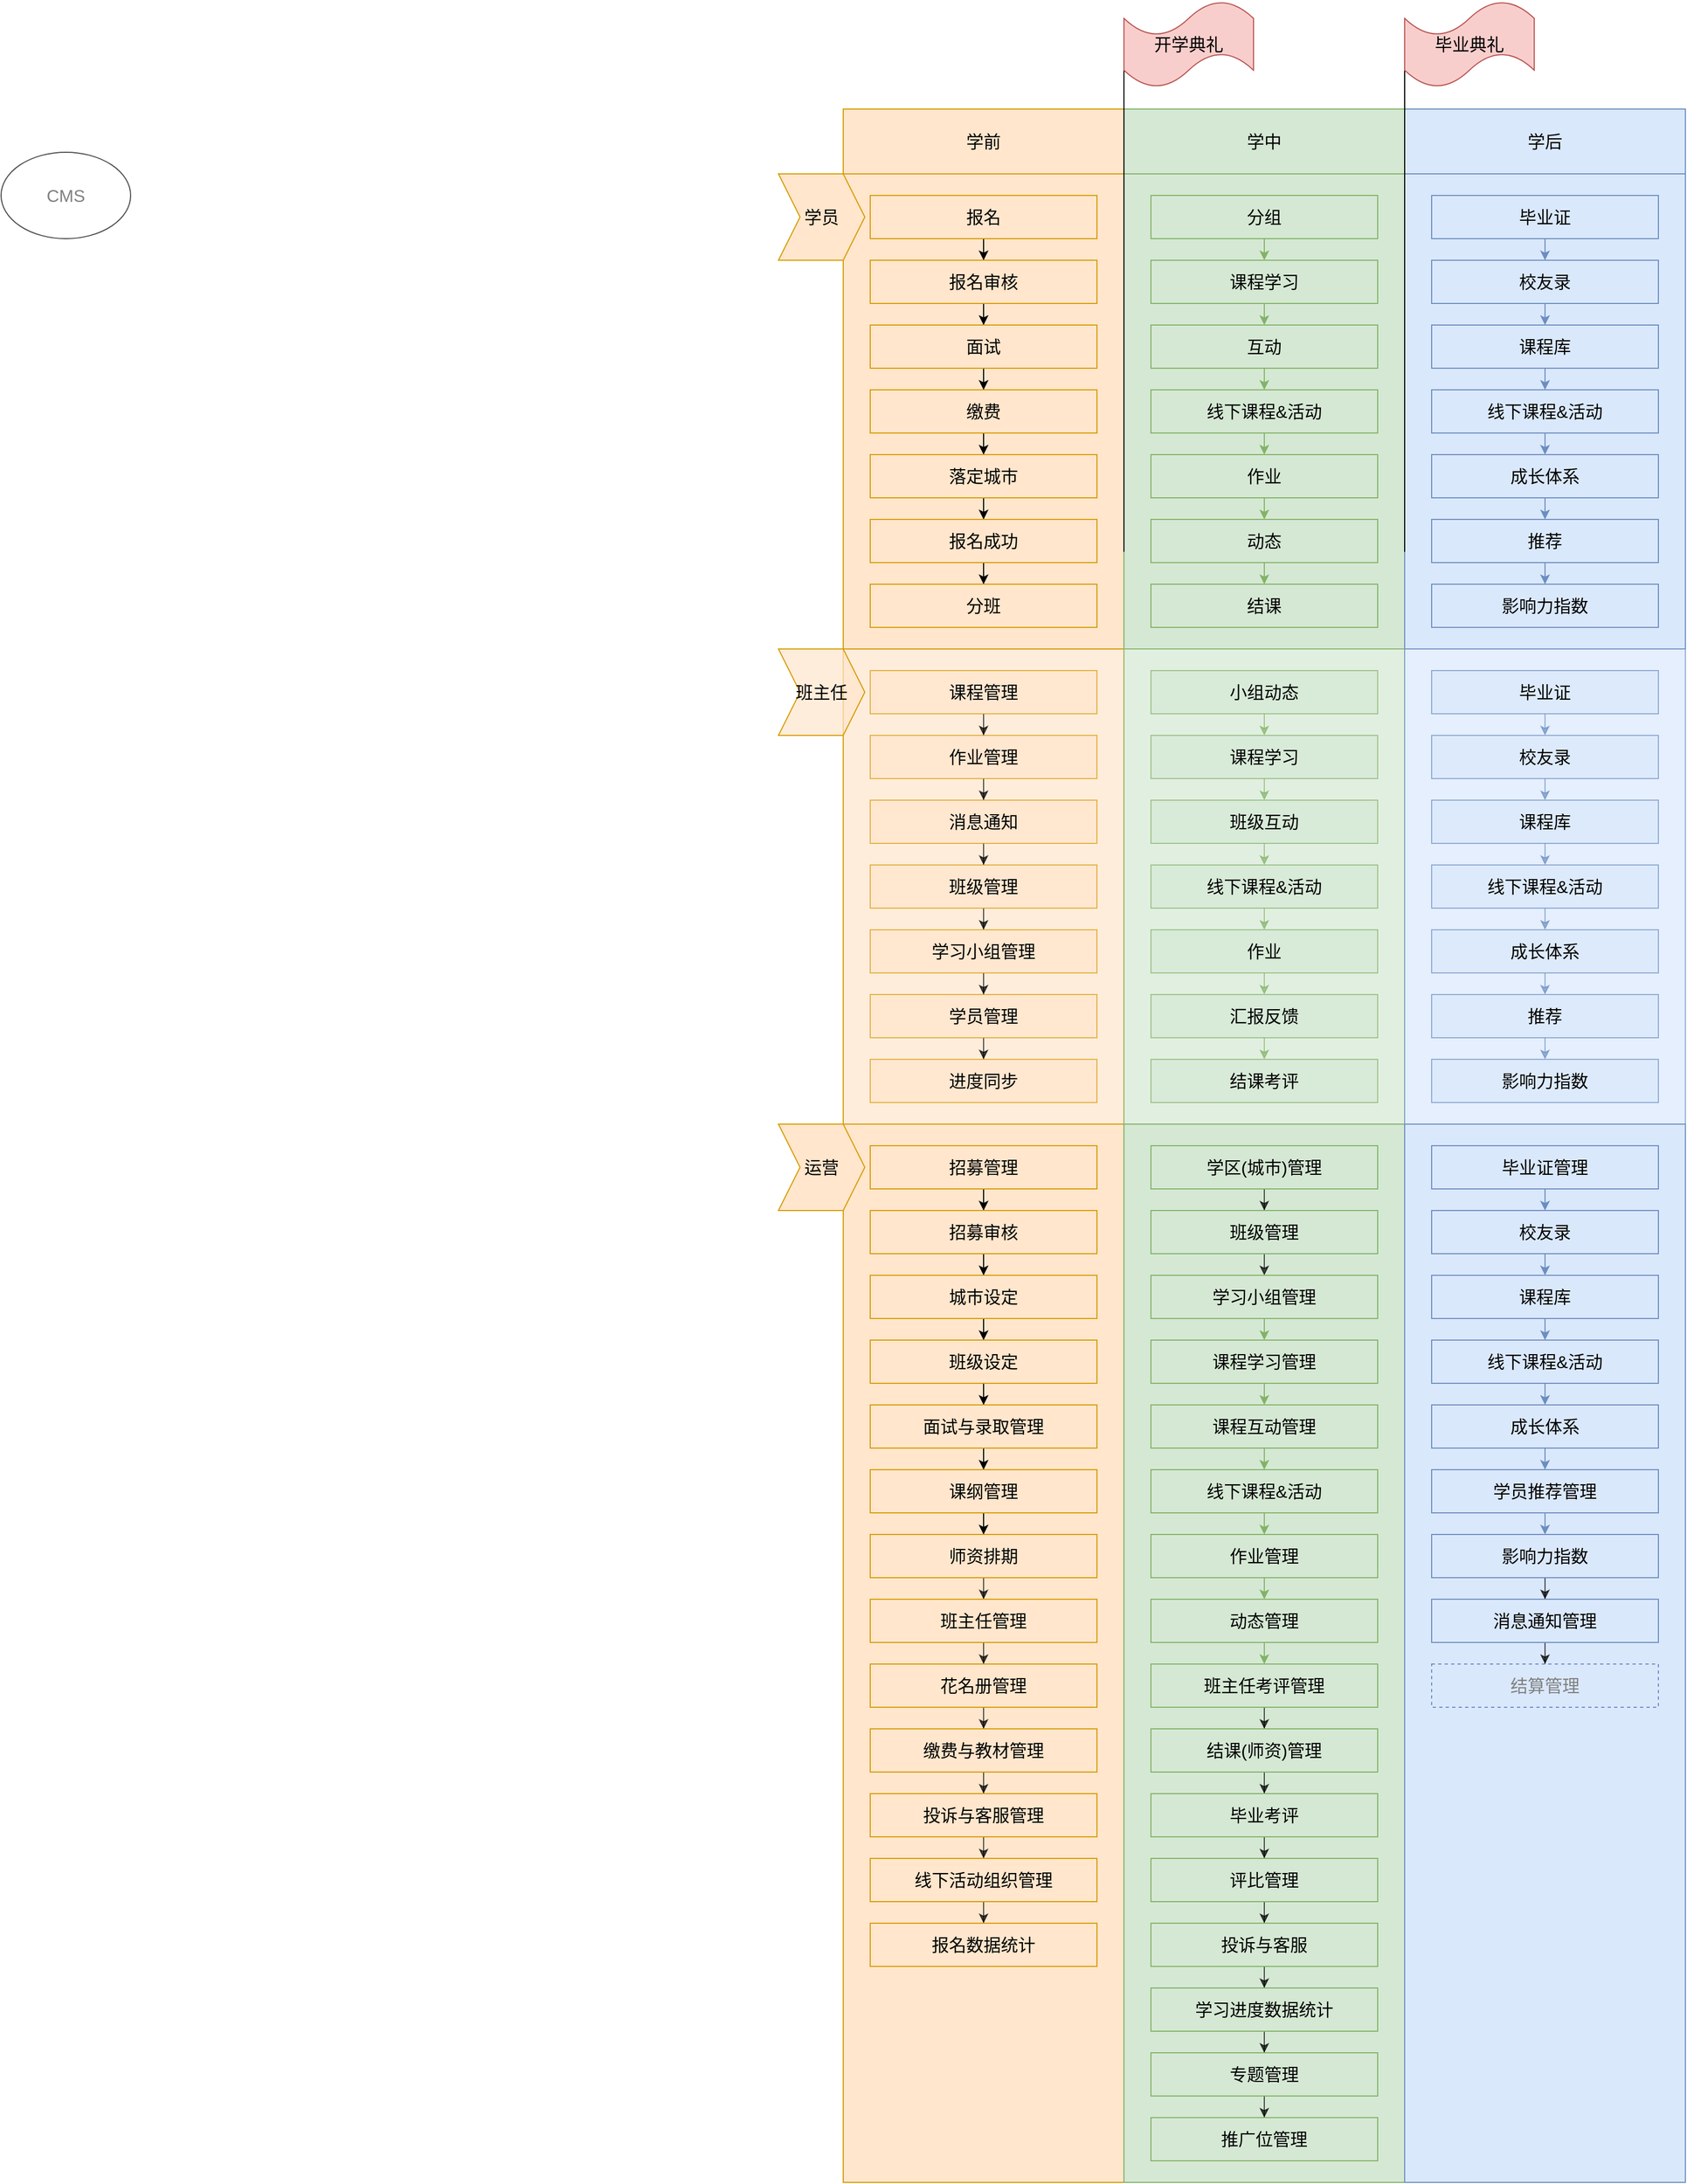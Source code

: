 <mxfile version="10.4.9" type="github"><diagram id="4RArZqrfZ94HjY8Z2qtp" name="第 1 页"><mxGraphModel dx="1926" dy="650" grid="1" gridSize="10" guides="1" tooltips="1" connect="1" arrows="1" fold="1" page="1" pageScale="1" pageWidth="827" pageHeight="1169" math="0" shadow="0"><root><mxCell id="0"/><mxCell id="1" parent="0"/><mxCell id="rx_fyqNEMt7b3Eymj_nM-1" value="" style="rounded=0;whiteSpace=wrap;html=1;fillColor=#ffe6cc;strokeColor=#d79b00;" vertex="1" parent="1"><mxGeometry x="20" y="180" width="260" height="440" as="geometry"/></mxCell><mxCell id="rx_fyqNEMt7b3Eymj_nM-2" value="" style="rounded=0;whiteSpace=wrap;html=1;fillColor=#d5e8d4;strokeColor=#82b366;" vertex="1" parent="1"><mxGeometry x="280" y="180" width="260" height="440" as="geometry"/></mxCell><mxCell id="rx_fyqNEMt7b3Eymj_nM-3" value="" style="rounded=0;whiteSpace=wrap;html=1;fillColor=#dae8fc;strokeColor=#6c8ebf;" vertex="1" parent="1"><mxGeometry x="540" y="180" width="260" height="440" as="geometry"/></mxCell><mxCell id="rx_fyqNEMt7b3Eymj_nM-7" value="学前" style="rounded=0;whiteSpace=wrap;html=1;fillColor=#ffe6cc;strokeColor=#d79b00;fontSize=16;" vertex="1" parent="1"><mxGeometry x="20" y="120" width="260" height="60" as="geometry"/></mxCell><mxCell id="rx_fyqNEMt7b3Eymj_nM-8" value="学中" style="rounded=0;whiteSpace=wrap;html=1;fillColor=#d5e8d4;strokeColor=#82b366;fontSize=16;" vertex="1" parent="1"><mxGeometry x="280" y="120" width="260" height="60" as="geometry"/></mxCell><mxCell id="rx_fyqNEMt7b3Eymj_nM-9" value="学后" style="rounded=0;whiteSpace=wrap;html=1;fillColor=#dae8fc;strokeColor=#6c8ebf;fontSize=16;" vertex="1" parent="1"><mxGeometry x="540" y="120" width="260" height="60" as="geometry"/></mxCell><mxCell id="rx_fyqNEMt7b3Eymj_nM-10" value="" style="endArrow=none;html=1;fontSize=16;" edge="1" parent="1"><mxGeometry width="50" height="50" relative="1" as="geometry"><mxPoint x="280" y="40" as="sourcePoint"/><mxPoint x="280" y="530" as="targetPoint"/></mxGeometry></mxCell><mxCell id="rx_fyqNEMt7b3Eymj_nM-11" value="" style="endArrow=none;html=1;fontSize=16;" edge="1" parent="1"><mxGeometry width="50" height="50" relative="1" as="geometry"><mxPoint x="540" y="40" as="sourcePoint"/><mxPoint x="540" y="530" as="targetPoint"/></mxGeometry></mxCell><mxCell id="rx_fyqNEMt7b3Eymj_nM-12" value="开学典礼" style="shape=tape;whiteSpace=wrap;html=1;fontSize=16;fillColor=#f8cecc;strokeColor=#b85450;" vertex="1" parent="1"><mxGeometry x="280" y="20" width="120" height="80" as="geometry"/></mxCell><mxCell id="rx_fyqNEMt7b3Eymj_nM-13" value="毕业典礼" style="shape=tape;whiteSpace=wrap;html=1;fontSize=16;fillColor=#f8cecc;strokeColor=#b85450;" vertex="1" parent="1"><mxGeometry x="540" y="20" width="120" height="80" as="geometry"/></mxCell><mxCell id="rx_fyqNEMt7b3Eymj_nM-14" value="学员" style="shape=step;perimeter=stepPerimeter;whiteSpace=wrap;html=1;fixedSize=1;fontSize=16;fillColor=#ffe6cc;strokeColor=#d79b00;" vertex="1" parent="1"><mxGeometry x="-40" y="180" width="80" height="80" as="geometry"/></mxCell><mxCell id="rx_fyqNEMt7b3Eymj_nM-18" value="" style="edgeStyle=orthogonalEdgeStyle;rounded=0;orthogonalLoop=1;jettySize=auto;html=1;fontSize=16;fontColor=#FF9999;" edge="1" parent="1" source="rx_fyqNEMt7b3Eymj_nM-15" target="rx_fyqNEMt7b3Eymj_nM-17"><mxGeometry relative="1" as="geometry"/></mxCell><mxCell id="rx_fyqNEMt7b3Eymj_nM-15" value="报名" style="rounded=0;whiteSpace=wrap;html=1;fontSize=16;fillColor=#ffe6cc;strokeColor=#d79b00;" vertex="1" parent="1"><mxGeometry x="45" y="200" width="210" height="40" as="geometry"/></mxCell><mxCell id="rx_fyqNEMt7b3Eymj_nM-20" value="" style="edgeStyle=orthogonalEdgeStyle;rounded=0;orthogonalLoop=1;jettySize=auto;html=1;fontSize=16;fontColor=#FF9999;" edge="1" parent="1" source="rx_fyqNEMt7b3Eymj_nM-17" target="rx_fyqNEMt7b3Eymj_nM-19"><mxGeometry relative="1" as="geometry"/></mxCell><mxCell id="rx_fyqNEMt7b3Eymj_nM-17" value="报名审核" style="rounded=0;whiteSpace=wrap;html=1;fontSize=16;fillColor=#ffe6cc;strokeColor=#d79b00;" vertex="1" parent="1"><mxGeometry x="45" y="260" width="210" height="40" as="geometry"/></mxCell><mxCell id="rx_fyqNEMt7b3Eymj_nM-22" value="" style="edgeStyle=orthogonalEdgeStyle;rounded=0;orthogonalLoop=1;jettySize=auto;html=1;fontSize=16;fontColor=#FF9999;" edge="1" parent="1" source="rx_fyqNEMt7b3Eymj_nM-19" target="rx_fyqNEMt7b3Eymj_nM-21"><mxGeometry relative="1" as="geometry"/></mxCell><mxCell id="rx_fyqNEMt7b3Eymj_nM-19" value="面试" style="rounded=0;whiteSpace=wrap;html=1;fontSize=16;fillColor=#ffe6cc;strokeColor=#d79b00;" vertex="1" parent="1"><mxGeometry x="45" y="320" width="210" height="40" as="geometry"/></mxCell><mxCell id="rx_fyqNEMt7b3Eymj_nM-24" value="" style="edgeStyle=orthogonalEdgeStyle;rounded=0;orthogonalLoop=1;jettySize=auto;html=1;fontSize=16;fontColor=#FF9999;" edge="1" parent="1" source="rx_fyqNEMt7b3Eymj_nM-21" target="rx_fyqNEMt7b3Eymj_nM-23"><mxGeometry relative="1" as="geometry"/></mxCell><mxCell id="rx_fyqNEMt7b3Eymj_nM-21" value="缴费" style="rounded=0;whiteSpace=wrap;html=1;fontSize=16;fillColor=#ffe6cc;strokeColor=#d79b00;" vertex="1" parent="1"><mxGeometry x="45" y="380" width="210" height="40" as="geometry"/></mxCell><mxCell id="rx_fyqNEMt7b3Eymj_nM-26" value="" style="edgeStyle=orthogonalEdgeStyle;rounded=0;orthogonalLoop=1;jettySize=auto;html=1;fontSize=16;fontColor=#FF9999;" edge="1" parent="1" source="rx_fyqNEMt7b3Eymj_nM-23" target="rx_fyqNEMt7b3Eymj_nM-25"><mxGeometry relative="1" as="geometry"/></mxCell><mxCell id="rx_fyqNEMt7b3Eymj_nM-23" value="落定城市" style="rounded=0;whiteSpace=wrap;html=1;fontSize=16;fillColor=#ffe6cc;strokeColor=#d79b00;" vertex="1" parent="1"><mxGeometry x="45" y="440" width="210" height="40" as="geometry"/></mxCell><mxCell id="rx_fyqNEMt7b3Eymj_nM-28" value="" style="edgeStyle=orthogonalEdgeStyle;rounded=0;orthogonalLoop=1;jettySize=auto;html=1;fontSize=16;fontColor=#FF9999;" edge="1" parent="1" source="rx_fyqNEMt7b3Eymj_nM-25" target="rx_fyqNEMt7b3Eymj_nM-27"><mxGeometry relative="1" as="geometry"/></mxCell><mxCell id="rx_fyqNEMt7b3Eymj_nM-25" value="报名成功" style="rounded=0;whiteSpace=wrap;html=1;fontSize=16;fillColor=#ffe6cc;strokeColor=#d79b00;" vertex="1" parent="1"><mxGeometry x="45" y="500" width="210" height="40" as="geometry"/></mxCell><mxCell id="rx_fyqNEMt7b3Eymj_nM-27" value="分班" style="rounded=0;whiteSpace=wrap;html=1;fontSize=16;fillColor=#ffe6cc;strokeColor=#d79b00;" vertex="1" parent="1"><mxGeometry x="45" y="560" width="210" height="40" as="geometry"/></mxCell><mxCell id="rx_fyqNEMt7b3Eymj_nM-38" style="edgeStyle=orthogonalEdgeStyle;rounded=0;orthogonalLoop=1;jettySize=auto;html=1;exitX=0.5;exitY=1;exitDx=0;exitDy=0;entryX=0.5;entryY=0;entryDx=0;entryDy=0;fontSize=16;fontColor=#FF9999;fillColor=#d5e8d4;strokeColor=#82b366;" edge="1" parent="1" source="rx_fyqNEMt7b3Eymj_nM-31" target="rx_fyqNEMt7b3Eymj_nM-32"><mxGeometry relative="1" as="geometry"/></mxCell><mxCell id="rx_fyqNEMt7b3Eymj_nM-31" value="分组" style="rounded=0;whiteSpace=wrap;html=1;fontSize=16;fillColor=#d5e8d4;strokeColor=#82b366;" vertex="1" parent="1"><mxGeometry x="305" y="200" width="210" height="40" as="geometry"/></mxCell><mxCell id="rx_fyqNEMt7b3Eymj_nM-40" style="edgeStyle=orthogonalEdgeStyle;rounded=0;orthogonalLoop=1;jettySize=auto;html=1;exitX=0.5;exitY=1;exitDx=0;exitDy=0;entryX=0.5;entryY=0;entryDx=0;entryDy=0;fontSize=16;fontColor=#FF9999;fillColor=#d5e8d4;strokeColor=#82b366;" edge="1" parent="1" source="rx_fyqNEMt7b3Eymj_nM-32" target="rx_fyqNEMt7b3Eymj_nM-33"><mxGeometry relative="1" as="geometry"/></mxCell><mxCell id="rx_fyqNEMt7b3Eymj_nM-32" value="课程学习" style="rounded=0;whiteSpace=wrap;html=1;fontSize=16;fillColor=#d5e8d4;strokeColor=#82b366;" vertex="1" parent="1"><mxGeometry x="305" y="260" width="210" height="40" as="geometry"/></mxCell><mxCell id="rx_fyqNEMt7b3Eymj_nM-41" style="edgeStyle=orthogonalEdgeStyle;rounded=0;orthogonalLoop=1;jettySize=auto;html=1;exitX=0.5;exitY=1;exitDx=0;exitDy=0;entryX=0.5;entryY=0;entryDx=0;entryDy=0;fontSize=16;fontColor=#FF9999;fillColor=#d5e8d4;strokeColor=#82b366;" edge="1" parent="1" source="rx_fyqNEMt7b3Eymj_nM-33" target="rx_fyqNEMt7b3Eymj_nM-34"><mxGeometry relative="1" as="geometry"/></mxCell><mxCell id="rx_fyqNEMt7b3Eymj_nM-33" value="互动" style="rounded=0;whiteSpace=wrap;html=1;fontSize=16;fillColor=#d5e8d4;strokeColor=#82b366;" vertex="1" parent="1"><mxGeometry x="305" y="320" width="210" height="40" as="geometry"/></mxCell><mxCell id="rx_fyqNEMt7b3Eymj_nM-42" style="edgeStyle=orthogonalEdgeStyle;rounded=0;orthogonalLoop=1;jettySize=auto;html=1;exitX=0.5;exitY=1;exitDx=0;exitDy=0;entryX=0.5;entryY=0;entryDx=0;entryDy=0;fontSize=16;fontColor=#FF9999;fillColor=#d5e8d4;strokeColor=#82b366;" edge="1" parent="1" source="rx_fyqNEMt7b3Eymj_nM-34" target="rx_fyqNEMt7b3Eymj_nM-35"><mxGeometry relative="1" as="geometry"/></mxCell><mxCell id="rx_fyqNEMt7b3Eymj_nM-34" value="线下课程&amp;amp;活动" style="rounded=0;whiteSpace=wrap;html=1;fontSize=16;fillColor=#d5e8d4;strokeColor=#82b366;" vertex="1" parent="1"><mxGeometry x="305" y="380" width="210" height="40" as="geometry"/></mxCell><mxCell id="rx_fyqNEMt7b3Eymj_nM-43" style="edgeStyle=orthogonalEdgeStyle;rounded=0;orthogonalLoop=1;jettySize=auto;html=1;exitX=0.5;exitY=1;exitDx=0;exitDy=0;entryX=0.5;entryY=0;entryDx=0;entryDy=0;fontSize=16;fontColor=#FF9999;fillColor=#d5e8d4;strokeColor=#82b366;" edge="1" parent="1" source="rx_fyqNEMt7b3Eymj_nM-35" target="rx_fyqNEMt7b3Eymj_nM-36"><mxGeometry relative="1" as="geometry"/></mxCell><mxCell id="rx_fyqNEMt7b3Eymj_nM-35" value="作业" style="rounded=0;whiteSpace=wrap;html=1;fontSize=16;fillColor=#d5e8d4;strokeColor=#82b366;" vertex="1" parent="1"><mxGeometry x="305" y="440" width="210" height="40" as="geometry"/></mxCell><mxCell id="rx_fyqNEMt7b3Eymj_nM-44" style="edgeStyle=orthogonalEdgeStyle;rounded=0;orthogonalLoop=1;jettySize=auto;html=1;exitX=0.5;exitY=1;exitDx=0;exitDy=0;entryX=0.5;entryY=0;entryDx=0;entryDy=0;fontSize=16;fontColor=#FF9999;fillColor=#d5e8d4;strokeColor=#82b366;" edge="1" parent="1" source="rx_fyqNEMt7b3Eymj_nM-36" target="rx_fyqNEMt7b3Eymj_nM-37"><mxGeometry relative="1" as="geometry"/></mxCell><mxCell id="rx_fyqNEMt7b3Eymj_nM-36" value="动态" style="rounded=0;whiteSpace=wrap;html=1;fontSize=16;fillColor=#d5e8d4;strokeColor=#82b366;" vertex="1" parent="1"><mxGeometry x="305" y="500" width="210" height="40" as="geometry"/></mxCell><mxCell id="rx_fyqNEMt7b3Eymj_nM-37" value="结课" style="rounded=0;whiteSpace=wrap;html=1;fontSize=16;fillColor=#d5e8d4;strokeColor=#82b366;" vertex="1" parent="1"><mxGeometry x="305" y="560" width="210" height="40" as="geometry"/></mxCell><mxCell id="rx_fyqNEMt7b3Eymj_nM-62" style="edgeStyle=orthogonalEdgeStyle;rounded=0;orthogonalLoop=1;jettySize=auto;html=1;exitX=0.5;exitY=1;exitDx=0;exitDy=0;entryX=0.5;entryY=0;entryDx=0;entryDy=0;fontSize=16;fontColor=#FF9999;fillColor=#dae8fc;strokeColor=#6c8ebf;" edge="1" source="rx_fyqNEMt7b3Eymj_nM-63" target="rx_fyqNEMt7b3Eymj_nM-65" parent="1"><mxGeometry relative="1" as="geometry"/></mxCell><mxCell id="rx_fyqNEMt7b3Eymj_nM-63" value="毕业证" style="rounded=0;whiteSpace=wrap;html=1;fontSize=16;fillColor=#dae8fc;strokeColor=#6c8ebf;" vertex="1" parent="1"><mxGeometry x="565" y="200" width="210" height="40" as="geometry"/></mxCell><mxCell id="rx_fyqNEMt7b3Eymj_nM-64" style="edgeStyle=orthogonalEdgeStyle;rounded=0;orthogonalLoop=1;jettySize=auto;html=1;exitX=0.5;exitY=1;exitDx=0;exitDy=0;entryX=0.5;entryY=0;entryDx=0;entryDy=0;fontSize=16;fontColor=#FF9999;fillColor=#dae8fc;strokeColor=#6c8ebf;" edge="1" source="rx_fyqNEMt7b3Eymj_nM-65" target="rx_fyqNEMt7b3Eymj_nM-67" parent="1"><mxGeometry relative="1" as="geometry"/></mxCell><mxCell id="rx_fyqNEMt7b3Eymj_nM-65" value="校友录" style="rounded=0;whiteSpace=wrap;html=1;fontSize=16;fillColor=#dae8fc;strokeColor=#6c8ebf;" vertex="1" parent="1"><mxGeometry x="565" y="260" width="210" height="40" as="geometry"/></mxCell><mxCell id="rx_fyqNEMt7b3Eymj_nM-66" style="edgeStyle=orthogonalEdgeStyle;rounded=0;orthogonalLoop=1;jettySize=auto;html=1;exitX=0.5;exitY=1;exitDx=0;exitDy=0;entryX=0.5;entryY=0;entryDx=0;entryDy=0;fontSize=16;fontColor=#FF9999;fillColor=#dae8fc;strokeColor=#6c8ebf;" edge="1" source="rx_fyqNEMt7b3Eymj_nM-67" target="rx_fyqNEMt7b3Eymj_nM-69" parent="1"><mxGeometry relative="1" as="geometry"/></mxCell><mxCell id="rx_fyqNEMt7b3Eymj_nM-67" value="课程库" style="rounded=0;whiteSpace=wrap;html=1;fontSize=16;fillColor=#dae8fc;strokeColor=#6c8ebf;" vertex="1" parent="1"><mxGeometry x="565" y="320" width="210" height="40" as="geometry"/></mxCell><mxCell id="rx_fyqNEMt7b3Eymj_nM-68" style="edgeStyle=orthogonalEdgeStyle;rounded=0;orthogonalLoop=1;jettySize=auto;html=1;exitX=0.5;exitY=1;exitDx=0;exitDy=0;entryX=0.5;entryY=0;entryDx=0;entryDy=0;fontSize=16;fontColor=#FF9999;fillColor=#dae8fc;strokeColor=#6c8ebf;" edge="1" source="rx_fyqNEMt7b3Eymj_nM-69" target="rx_fyqNEMt7b3Eymj_nM-71" parent="1"><mxGeometry relative="1" as="geometry"/></mxCell><mxCell id="rx_fyqNEMt7b3Eymj_nM-69" value="线下课程&amp;amp;活动" style="rounded=0;whiteSpace=wrap;html=1;fontSize=16;fillColor=#dae8fc;strokeColor=#6c8ebf;" vertex="1" parent="1"><mxGeometry x="565" y="380" width="210" height="40" as="geometry"/></mxCell><mxCell id="rx_fyqNEMt7b3Eymj_nM-70" style="edgeStyle=orthogonalEdgeStyle;rounded=0;orthogonalLoop=1;jettySize=auto;html=1;exitX=0.5;exitY=1;exitDx=0;exitDy=0;entryX=0.5;entryY=0;entryDx=0;entryDy=0;fontSize=16;fontColor=#FF9999;fillColor=#dae8fc;strokeColor=#6c8ebf;" edge="1" source="rx_fyqNEMt7b3Eymj_nM-71" target="rx_fyqNEMt7b3Eymj_nM-73" parent="1"><mxGeometry relative="1" as="geometry"/></mxCell><mxCell id="rx_fyqNEMt7b3Eymj_nM-71" value="成长体系" style="rounded=0;whiteSpace=wrap;html=1;fontSize=16;fillColor=#dae8fc;strokeColor=#6c8ebf;" vertex="1" parent="1"><mxGeometry x="565" y="440" width="210" height="40" as="geometry"/></mxCell><mxCell id="rx_fyqNEMt7b3Eymj_nM-72" style="edgeStyle=orthogonalEdgeStyle;rounded=0;orthogonalLoop=1;jettySize=auto;html=1;exitX=0.5;exitY=1;exitDx=0;exitDy=0;entryX=0.5;entryY=0;entryDx=0;entryDy=0;fontSize=16;fontColor=#FF9999;fillColor=#dae8fc;strokeColor=#6c8ebf;" edge="1" source="rx_fyqNEMt7b3Eymj_nM-73" target="rx_fyqNEMt7b3Eymj_nM-74" parent="1"><mxGeometry relative="1" as="geometry"/></mxCell><mxCell id="rx_fyqNEMt7b3Eymj_nM-73" value="推荐" style="rounded=0;whiteSpace=wrap;html=1;fontSize=16;fillColor=#dae8fc;strokeColor=#6c8ebf;" vertex="1" parent="1"><mxGeometry x="565" y="500" width="210" height="40" as="geometry"/></mxCell><mxCell id="rx_fyqNEMt7b3Eymj_nM-74" value="影响力指数" style="rounded=0;whiteSpace=wrap;html=1;fontSize=16;fillColor=#dae8fc;strokeColor=#6c8ebf;" vertex="1" parent="1"><mxGeometry x="565" y="560" width="210" height="40" as="geometry"/></mxCell><mxCell id="rx_fyqNEMt7b3Eymj_nM-77" value="" style="rounded=0;whiteSpace=wrap;html=1;fillColor=#ffe6cc;strokeColor=#d79b00;fillOpacity=70;" vertex="1" parent="1"><mxGeometry x="20" y="620" width="260" height="440" as="geometry"/></mxCell><mxCell id="rx_fyqNEMt7b3Eymj_nM-78" value="" style="rounded=0;whiteSpace=wrap;html=1;fillColor=#d5e8d4;strokeColor=#82b366;opacity=70;" vertex="1" parent="1"><mxGeometry x="280" y="620" width="260" height="440" as="geometry"/></mxCell><mxCell id="rx_fyqNEMt7b3Eymj_nM-79" value="" style="rounded=0;whiteSpace=wrap;html=1;fillColor=#dae8fc;strokeColor=#6c8ebf;opacity=70;" vertex="1" parent="1"><mxGeometry x="540" y="620" width="260" height="440" as="geometry"/></mxCell><mxCell id="rx_fyqNEMt7b3Eymj_nM-80" value="班主任" style="shape=step;perimeter=stepPerimeter;whiteSpace=wrap;html=1;fixedSize=1;fontSize=16;fillColor=#ffe6cc;strokeColor=#d79b00;fillOpacity=70;" vertex="1" parent="1"><mxGeometry x="-40" y="620" width="80" height="80" as="geometry"/></mxCell><mxCell id="rx_fyqNEMt7b3Eymj_nM-81" value="" style="edgeStyle=orthogonalEdgeStyle;rounded=0;orthogonalLoop=1;jettySize=auto;html=1;fontSize=16;fontColor=#FF9999;opacity=70;" edge="1" source="rx_fyqNEMt7b3Eymj_nM-82" target="rx_fyqNEMt7b3Eymj_nM-84" parent="1"><mxGeometry relative="1" as="geometry"/></mxCell><mxCell id="rx_fyqNEMt7b3Eymj_nM-82" value="课程管理" style="rounded=0;whiteSpace=wrap;html=1;fontSize=16;fillColor=#ffe6cc;strokeColor=#d79b00;opacity=70;" vertex="1" parent="1"><mxGeometry x="45" y="640" width="210" height="40" as="geometry"/></mxCell><mxCell id="rx_fyqNEMt7b3Eymj_nM-83" value="" style="edgeStyle=orthogonalEdgeStyle;rounded=0;orthogonalLoop=1;jettySize=auto;html=1;fontSize=16;fontColor=#FF9999;opacity=70;" edge="1" source="rx_fyqNEMt7b3Eymj_nM-84" target="rx_fyqNEMt7b3Eymj_nM-86" parent="1"><mxGeometry relative="1" as="geometry"/></mxCell><mxCell id="rx_fyqNEMt7b3Eymj_nM-84" value="作业管理" style="rounded=0;whiteSpace=wrap;html=1;fontSize=16;fillColor=#ffe6cc;strokeColor=#d79b00;opacity=70;" vertex="1" parent="1"><mxGeometry x="45" y="700" width="210" height="40" as="geometry"/></mxCell><mxCell id="rx_fyqNEMt7b3Eymj_nM-85" value="" style="edgeStyle=orthogonalEdgeStyle;rounded=0;orthogonalLoop=1;jettySize=auto;html=1;fontSize=16;fontColor=#FF9999;opacity=70;" edge="1" source="rx_fyqNEMt7b3Eymj_nM-86" target="rx_fyqNEMt7b3Eymj_nM-88" parent="1"><mxGeometry relative="1" as="geometry"/></mxCell><mxCell id="rx_fyqNEMt7b3Eymj_nM-86" value="消息通知" style="rounded=0;whiteSpace=wrap;html=1;fontSize=16;fillColor=#ffe6cc;strokeColor=#d79b00;opacity=70;" vertex="1" parent="1"><mxGeometry x="45" y="760" width="210" height="40" as="geometry"/></mxCell><mxCell id="rx_fyqNEMt7b3Eymj_nM-87" value="" style="edgeStyle=orthogonalEdgeStyle;rounded=0;orthogonalLoop=1;jettySize=auto;html=1;fontSize=16;fontColor=#FF9999;opacity=70;" edge="1" source="rx_fyqNEMt7b3Eymj_nM-88" target="rx_fyqNEMt7b3Eymj_nM-90" parent="1"><mxGeometry relative="1" as="geometry"/></mxCell><mxCell id="rx_fyqNEMt7b3Eymj_nM-88" value="班级管理" style="rounded=0;whiteSpace=wrap;html=1;fontSize=16;fillColor=#ffe6cc;strokeColor=#d79b00;opacity=70;" vertex="1" parent="1"><mxGeometry x="45" y="820" width="210" height="40" as="geometry"/></mxCell><mxCell id="rx_fyqNEMt7b3Eymj_nM-89" value="" style="edgeStyle=orthogonalEdgeStyle;rounded=0;orthogonalLoop=1;jettySize=auto;html=1;fontSize=16;fontColor=#FF9999;opacity=70;" edge="1" source="rx_fyqNEMt7b3Eymj_nM-90" target="rx_fyqNEMt7b3Eymj_nM-92" parent="1"><mxGeometry relative="1" as="geometry"/></mxCell><mxCell id="rx_fyqNEMt7b3Eymj_nM-90" value="学习小组管理" style="rounded=0;whiteSpace=wrap;html=1;fontSize=16;fillColor=#ffe6cc;strokeColor=#d79b00;opacity=70;" vertex="1" parent="1"><mxGeometry x="45" y="880" width="210" height="40" as="geometry"/></mxCell><mxCell id="rx_fyqNEMt7b3Eymj_nM-91" value="" style="edgeStyle=orthogonalEdgeStyle;rounded=0;orthogonalLoop=1;jettySize=auto;html=1;fontSize=16;fontColor=#FF9999;opacity=70;" edge="1" source="rx_fyqNEMt7b3Eymj_nM-92" target="rx_fyqNEMt7b3Eymj_nM-93" parent="1"><mxGeometry relative="1" as="geometry"/></mxCell><mxCell id="rx_fyqNEMt7b3Eymj_nM-92" value="学员管理" style="rounded=0;whiteSpace=wrap;html=1;fontSize=16;fillColor=#ffe6cc;strokeColor=#d79b00;opacity=70;" vertex="1" parent="1"><mxGeometry x="45" y="940" width="210" height="40" as="geometry"/></mxCell><mxCell id="rx_fyqNEMt7b3Eymj_nM-93" value="进度同步" style="rounded=0;whiteSpace=wrap;html=1;fontSize=16;fillColor=#ffe6cc;strokeColor=#d79b00;opacity=70;" vertex="1" parent="1"><mxGeometry x="45" y="1000" width="210" height="40" as="geometry"/></mxCell><mxCell id="rx_fyqNEMt7b3Eymj_nM-94" style="edgeStyle=orthogonalEdgeStyle;rounded=0;orthogonalLoop=1;jettySize=auto;html=1;exitX=0.5;exitY=1;exitDx=0;exitDy=0;entryX=0.5;entryY=0;entryDx=0;entryDy=0;fontSize=16;fontColor=#FF9999;fillColor=#d5e8d4;strokeColor=#82b366;opacity=70;" edge="1" source="rx_fyqNEMt7b3Eymj_nM-95" target="rx_fyqNEMt7b3Eymj_nM-97" parent="1"><mxGeometry relative="1" as="geometry"/></mxCell><mxCell id="rx_fyqNEMt7b3Eymj_nM-95" value="小组动态" style="rounded=0;whiteSpace=wrap;html=1;fontSize=16;fillColor=#d5e8d4;strokeColor=#82b366;opacity=70;" vertex="1" parent="1"><mxGeometry x="305" y="640" width="210" height="40" as="geometry"/></mxCell><mxCell id="rx_fyqNEMt7b3Eymj_nM-96" style="edgeStyle=orthogonalEdgeStyle;rounded=0;orthogonalLoop=1;jettySize=auto;html=1;exitX=0.5;exitY=1;exitDx=0;exitDy=0;entryX=0.5;entryY=0;entryDx=0;entryDy=0;fontSize=16;fontColor=#FF9999;fillColor=#d5e8d4;strokeColor=#82b366;opacity=70;" edge="1" source="rx_fyqNEMt7b3Eymj_nM-97" target="rx_fyqNEMt7b3Eymj_nM-99" parent="1"><mxGeometry relative="1" as="geometry"/></mxCell><mxCell id="rx_fyqNEMt7b3Eymj_nM-97" value="课程学习" style="rounded=0;whiteSpace=wrap;html=1;fontSize=16;fillColor=#d5e8d4;strokeColor=#82b366;opacity=70;" vertex="1" parent="1"><mxGeometry x="305" y="700" width="210" height="40" as="geometry"/></mxCell><mxCell id="rx_fyqNEMt7b3Eymj_nM-98" style="edgeStyle=orthogonalEdgeStyle;rounded=0;orthogonalLoop=1;jettySize=auto;html=1;exitX=0.5;exitY=1;exitDx=0;exitDy=0;entryX=0.5;entryY=0;entryDx=0;entryDy=0;fontSize=16;fontColor=#FF9999;fillColor=#d5e8d4;strokeColor=#82b366;opacity=70;" edge="1" source="rx_fyqNEMt7b3Eymj_nM-99" target="rx_fyqNEMt7b3Eymj_nM-101" parent="1"><mxGeometry relative="1" as="geometry"/></mxCell><mxCell id="rx_fyqNEMt7b3Eymj_nM-99" value="班级互动" style="rounded=0;whiteSpace=wrap;html=1;fontSize=16;fillColor=#d5e8d4;strokeColor=#82b366;opacity=70;" vertex="1" parent="1"><mxGeometry x="305" y="760" width="210" height="40" as="geometry"/></mxCell><mxCell id="rx_fyqNEMt7b3Eymj_nM-100" style="edgeStyle=orthogonalEdgeStyle;rounded=0;orthogonalLoop=1;jettySize=auto;html=1;exitX=0.5;exitY=1;exitDx=0;exitDy=0;entryX=0.5;entryY=0;entryDx=0;entryDy=0;fontSize=16;fontColor=#FF9999;fillColor=#d5e8d4;strokeColor=#82b366;opacity=70;" edge="1" source="rx_fyqNEMt7b3Eymj_nM-101" target="rx_fyqNEMt7b3Eymj_nM-103" parent="1"><mxGeometry relative="1" as="geometry"/></mxCell><mxCell id="rx_fyqNEMt7b3Eymj_nM-101" value="线下课程&amp;amp;活动" style="rounded=0;whiteSpace=wrap;html=1;fontSize=16;fillColor=#d5e8d4;strokeColor=#82b366;opacity=70;" vertex="1" parent="1"><mxGeometry x="305" y="820" width="210" height="40" as="geometry"/></mxCell><mxCell id="rx_fyqNEMt7b3Eymj_nM-102" style="edgeStyle=orthogonalEdgeStyle;rounded=0;orthogonalLoop=1;jettySize=auto;html=1;exitX=0.5;exitY=1;exitDx=0;exitDy=0;entryX=0.5;entryY=0;entryDx=0;entryDy=0;fontSize=16;fontColor=#FF9999;fillColor=#d5e8d4;strokeColor=#82b366;opacity=70;" edge="1" source="rx_fyqNEMt7b3Eymj_nM-103" target="rx_fyqNEMt7b3Eymj_nM-105" parent="1"><mxGeometry relative="1" as="geometry"/></mxCell><mxCell id="rx_fyqNEMt7b3Eymj_nM-103" value="作业" style="rounded=0;whiteSpace=wrap;html=1;fontSize=16;fillColor=#d5e8d4;strokeColor=#82b366;opacity=70;" vertex="1" parent="1"><mxGeometry x="305" y="880" width="210" height="40" as="geometry"/></mxCell><mxCell id="rx_fyqNEMt7b3Eymj_nM-104" style="edgeStyle=orthogonalEdgeStyle;rounded=0;orthogonalLoop=1;jettySize=auto;html=1;exitX=0.5;exitY=1;exitDx=0;exitDy=0;entryX=0.5;entryY=0;entryDx=0;entryDy=0;fontSize=16;fontColor=#FF9999;fillColor=#d5e8d4;strokeColor=#82b366;opacity=70;" edge="1" source="rx_fyqNEMt7b3Eymj_nM-105" target="rx_fyqNEMt7b3Eymj_nM-106" parent="1"><mxGeometry relative="1" as="geometry"/></mxCell><mxCell id="rx_fyqNEMt7b3Eymj_nM-105" value="汇报反馈" style="rounded=0;whiteSpace=wrap;html=1;fontSize=16;fillColor=#d5e8d4;strokeColor=#82b366;opacity=70;" vertex="1" parent="1"><mxGeometry x="305" y="940" width="210" height="40" as="geometry"/></mxCell><mxCell id="rx_fyqNEMt7b3Eymj_nM-106" value="结课考评" style="rounded=0;whiteSpace=wrap;html=1;fontSize=16;fillColor=#d5e8d4;strokeColor=#82b366;opacity=70;" vertex="1" parent="1"><mxGeometry x="305" y="1000" width="210" height="40" as="geometry"/></mxCell><mxCell id="rx_fyqNEMt7b3Eymj_nM-107" style="edgeStyle=orthogonalEdgeStyle;rounded=0;orthogonalLoop=1;jettySize=auto;html=1;exitX=0.5;exitY=1;exitDx=0;exitDy=0;entryX=0.5;entryY=0;entryDx=0;entryDy=0;fontSize=16;fontColor=#FF9999;fillColor=#dae8fc;strokeColor=#6c8ebf;opacity=70;" edge="1" source="rx_fyqNEMt7b3Eymj_nM-108" target="rx_fyqNEMt7b3Eymj_nM-110" parent="1"><mxGeometry relative="1" as="geometry"/></mxCell><mxCell id="rx_fyqNEMt7b3Eymj_nM-108" value="毕业证" style="rounded=0;whiteSpace=wrap;html=1;fontSize=16;fillColor=#dae8fc;strokeColor=#6c8ebf;opacity=70;" vertex="1" parent="1"><mxGeometry x="565" y="640" width="210" height="40" as="geometry"/></mxCell><mxCell id="rx_fyqNEMt7b3Eymj_nM-109" style="edgeStyle=orthogonalEdgeStyle;rounded=0;orthogonalLoop=1;jettySize=auto;html=1;exitX=0.5;exitY=1;exitDx=0;exitDy=0;entryX=0.5;entryY=0;entryDx=0;entryDy=0;fontSize=16;fontColor=#FF9999;fillColor=#dae8fc;strokeColor=#6c8ebf;opacity=70;" edge="1" source="rx_fyqNEMt7b3Eymj_nM-110" target="rx_fyqNEMt7b3Eymj_nM-112" parent="1"><mxGeometry relative="1" as="geometry"/></mxCell><mxCell id="rx_fyqNEMt7b3Eymj_nM-110" value="校友录" style="rounded=0;whiteSpace=wrap;html=1;fontSize=16;fillColor=#dae8fc;strokeColor=#6c8ebf;opacity=70;" vertex="1" parent="1"><mxGeometry x="565" y="700" width="210" height="40" as="geometry"/></mxCell><mxCell id="rx_fyqNEMt7b3Eymj_nM-111" style="edgeStyle=orthogonalEdgeStyle;rounded=0;orthogonalLoop=1;jettySize=auto;html=1;exitX=0.5;exitY=1;exitDx=0;exitDy=0;entryX=0.5;entryY=0;entryDx=0;entryDy=0;fontSize=16;fontColor=#FF9999;fillColor=#dae8fc;strokeColor=#6c8ebf;opacity=70;" edge="1" source="rx_fyqNEMt7b3Eymj_nM-112" target="rx_fyqNEMt7b3Eymj_nM-114" parent="1"><mxGeometry relative="1" as="geometry"/></mxCell><mxCell id="rx_fyqNEMt7b3Eymj_nM-112" value="课程库" style="rounded=0;whiteSpace=wrap;html=1;fontSize=16;fillColor=#dae8fc;strokeColor=#6c8ebf;opacity=70;" vertex="1" parent="1"><mxGeometry x="565" y="760" width="210" height="40" as="geometry"/></mxCell><mxCell id="rx_fyqNEMt7b3Eymj_nM-113" style="edgeStyle=orthogonalEdgeStyle;rounded=0;orthogonalLoop=1;jettySize=auto;html=1;exitX=0.5;exitY=1;exitDx=0;exitDy=0;entryX=0.5;entryY=0;entryDx=0;entryDy=0;fontSize=16;fontColor=#FF9999;fillColor=#dae8fc;strokeColor=#6c8ebf;opacity=70;" edge="1" source="rx_fyqNEMt7b3Eymj_nM-114" target="rx_fyqNEMt7b3Eymj_nM-116" parent="1"><mxGeometry relative="1" as="geometry"/></mxCell><mxCell id="rx_fyqNEMt7b3Eymj_nM-114" value="线下课程&amp;amp;活动" style="rounded=0;whiteSpace=wrap;html=1;fontSize=16;fillColor=#dae8fc;strokeColor=#6c8ebf;opacity=70;" vertex="1" parent="1"><mxGeometry x="565" y="820" width="210" height="40" as="geometry"/></mxCell><mxCell id="rx_fyqNEMt7b3Eymj_nM-115" style="edgeStyle=orthogonalEdgeStyle;rounded=0;orthogonalLoop=1;jettySize=auto;html=1;exitX=0.5;exitY=1;exitDx=0;exitDy=0;entryX=0.5;entryY=0;entryDx=0;entryDy=0;fontSize=16;fontColor=#FF9999;fillColor=#dae8fc;strokeColor=#6c8ebf;opacity=70;" edge="1" source="rx_fyqNEMt7b3Eymj_nM-116" target="rx_fyqNEMt7b3Eymj_nM-118" parent="1"><mxGeometry relative="1" as="geometry"/></mxCell><mxCell id="rx_fyqNEMt7b3Eymj_nM-116" value="成长体系" style="rounded=0;whiteSpace=wrap;html=1;fontSize=16;fillColor=#dae8fc;strokeColor=#6c8ebf;opacity=70;" vertex="1" parent="1"><mxGeometry x="565" y="880" width="210" height="40" as="geometry"/></mxCell><mxCell id="rx_fyqNEMt7b3Eymj_nM-117" style="edgeStyle=orthogonalEdgeStyle;rounded=0;orthogonalLoop=1;jettySize=auto;html=1;exitX=0.5;exitY=1;exitDx=0;exitDy=0;entryX=0.5;entryY=0;entryDx=0;entryDy=0;fontSize=16;fontColor=#FF9999;fillColor=#dae8fc;strokeColor=#6c8ebf;opacity=70;" edge="1" source="rx_fyqNEMt7b3Eymj_nM-118" target="rx_fyqNEMt7b3Eymj_nM-119" parent="1"><mxGeometry relative="1" as="geometry"/></mxCell><mxCell id="rx_fyqNEMt7b3Eymj_nM-118" value="推荐" style="rounded=0;whiteSpace=wrap;html=1;fontSize=16;fillColor=#dae8fc;strokeColor=#6c8ebf;opacity=70;" vertex="1" parent="1"><mxGeometry x="565" y="940" width="210" height="40" as="geometry"/></mxCell><mxCell id="rx_fyqNEMt7b3Eymj_nM-119" value="影响力指数" style="rounded=0;whiteSpace=wrap;html=1;fontSize=16;fillColor=#dae8fc;strokeColor=#6c8ebf;opacity=70;" vertex="1" parent="1"><mxGeometry x="565" y="1000" width="210" height="40" as="geometry"/></mxCell><mxCell id="rx_fyqNEMt7b3Eymj_nM-122" value="" style="rounded=0;whiteSpace=wrap;html=1;fillColor=#ffe6cc;strokeColor=#d79b00;" vertex="1" parent="1"><mxGeometry x="20" y="1060" width="260" height="980" as="geometry"/></mxCell><mxCell id="rx_fyqNEMt7b3Eymj_nM-123" value="" style="rounded=0;whiteSpace=wrap;html=1;fillColor=#d5e8d4;strokeColor=#82b366;" vertex="1" parent="1"><mxGeometry x="280" y="1060" width="260" height="980" as="geometry"/></mxCell><mxCell id="rx_fyqNEMt7b3Eymj_nM-124" value="" style="rounded=0;whiteSpace=wrap;html=1;fillColor=#dae8fc;strokeColor=#6c8ebf;" vertex="1" parent="1"><mxGeometry x="540" y="1060" width="260" height="980" as="geometry"/></mxCell><mxCell id="rx_fyqNEMt7b3Eymj_nM-125" value="运营" style="shape=step;perimeter=stepPerimeter;whiteSpace=wrap;html=1;fixedSize=1;fontSize=16;fillColor=#ffe6cc;strokeColor=#d79b00;" vertex="1" parent="1"><mxGeometry x="-40" y="1060" width="80" height="80" as="geometry"/></mxCell><mxCell id="rx_fyqNEMt7b3Eymj_nM-126" value="" style="edgeStyle=orthogonalEdgeStyle;rounded=0;orthogonalLoop=1;jettySize=auto;html=1;fontSize=16;fontColor=#FF9999;" edge="1" source="rx_fyqNEMt7b3Eymj_nM-127" target="rx_fyqNEMt7b3Eymj_nM-129" parent="1"><mxGeometry relative="1" as="geometry"/></mxCell><mxCell id="rx_fyqNEMt7b3Eymj_nM-127" value="招募管理" style="rounded=0;whiteSpace=wrap;html=1;fontSize=16;fillColor=#ffe6cc;strokeColor=#d79b00;" vertex="1" parent="1"><mxGeometry x="45" y="1080" width="210" height="40" as="geometry"/></mxCell><mxCell id="rx_fyqNEMt7b3Eymj_nM-128" value="" style="edgeStyle=orthogonalEdgeStyle;rounded=0;orthogonalLoop=1;jettySize=auto;html=1;fontSize=16;fontColor=#FF9999;" edge="1" source="rx_fyqNEMt7b3Eymj_nM-129" target="rx_fyqNEMt7b3Eymj_nM-131" parent="1"><mxGeometry relative="1" as="geometry"/></mxCell><mxCell id="rx_fyqNEMt7b3Eymj_nM-129" value="招募审核" style="rounded=0;whiteSpace=wrap;html=1;fontSize=16;fillColor=#ffe6cc;strokeColor=#d79b00;" vertex="1" parent="1"><mxGeometry x="45" y="1140" width="210" height="40" as="geometry"/></mxCell><mxCell id="rx_fyqNEMt7b3Eymj_nM-130" value="" style="edgeStyle=orthogonalEdgeStyle;rounded=0;orthogonalLoop=1;jettySize=auto;html=1;fontSize=16;fontColor=#FF9999;" edge="1" source="rx_fyqNEMt7b3Eymj_nM-131" target="rx_fyqNEMt7b3Eymj_nM-133" parent="1"><mxGeometry relative="1" as="geometry"/></mxCell><mxCell id="rx_fyqNEMt7b3Eymj_nM-131" value="城市设定" style="rounded=0;whiteSpace=wrap;html=1;fontSize=16;fillColor=#ffe6cc;strokeColor=#d79b00;" vertex="1" parent="1"><mxGeometry x="45" y="1200" width="210" height="40" as="geometry"/></mxCell><mxCell id="rx_fyqNEMt7b3Eymj_nM-132" value="" style="edgeStyle=orthogonalEdgeStyle;rounded=0;orthogonalLoop=1;jettySize=auto;html=1;fontSize=16;fontColor=#FF9999;" edge="1" source="rx_fyqNEMt7b3Eymj_nM-133" target="rx_fyqNEMt7b3Eymj_nM-135" parent="1"><mxGeometry relative="1" as="geometry"/></mxCell><mxCell id="rx_fyqNEMt7b3Eymj_nM-133" value="班级设定" style="rounded=0;whiteSpace=wrap;html=1;fontSize=16;fillColor=#ffe6cc;strokeColor=#d79b00;" vertex="1" parent="1"><mxGeometry x="45" y="1260" width="210" height="40" as="geometry"/></mxCell><mxCell id="rx_fyqNEMt7b3Eymj_nM-134" value="" style="edgeStyle=orthogonalEdgeStyle;rounded=0;orthogonalLoop=1;jettySize=auto;html=1;fontSize=16;fontColor=#FF9999;" edge="1" source="rx_fyqNEMt7b3Eymj_nM-135" target="rx_fyqNEMt7b3Eymj_nM-137" parent="1"><mxGeometry relative="1" as="geometry"/></mxCell><mxCell id="rx_fyqNEMt7b3Eymj_nM-135" value="面试与录取管理" style="rounded=0;whiteSpace=wrap;html=1;fontSize=16;fillColor=#ffe6cc;strokeColor=#d79b00;" vertex="1" parent="1"><mxGeometry x="45" y="1320" width="210" height="40" as="geometry"/></mxCell><mxCell id="rx_fyqNEMt7b3Eymj_nM-136" value="" style="edgeStyle=orthogonalEdgeStyle;rounded=0;orthogonalLoop=1;jettySize=auto;html=1;fontSize=16;fontColor=#FF9999;" edge="1" source="rx_fyqNEMt7b3Eymj_nM-137" target="rx_fyqNEMt7b3Eymj_nM-138" parent="1"><mxGeometry relative="1" as="geometry"/></mxCell><mxCell id="rx_fyqNEMt7b3Eymj_nM-137" value="课纲管理" style="rounded=0;whiteSpace=wrap;html=1;fontSize=16;fillColor=#ffe6cc;strokeColor=#d79b00;" vertex="1" parent="1"><mxGeometry x="45" y="1380" width="210" height="40" as="geometry"/></mxCell><mxCell id="rx_fyqNEMt7b3Eymj_nM-166" value="" style="edgeStyle=orthogonalEdgeStyle;rounded=0;orthogonalLoop=1;jettySize=auto;html=1;fontSize=16;fontColor=#FF9999;opacity=70;" edge="1" parent="1" source="rx_fyqNEMt7b3Eymj_nM-138" target="rx_fyqNEMt7b3Eymj_nM-165"><mxGeometry relative="1" as="geometry"/></mxCell><mxCell id="rx_fyqNEMt7b3Eymj_nM-138" value="师资排期" style="rounded=0;whiteSpace=wrap;html=1;fontSize=16;fillColor=#ffe6cc;strokeColor=#d79b00;" vertex="1" parent="1"><mxGeometry x="45" y="1440" width="210" height="40" as="geometry"/></mxCell><mxCell id="rx_fyqNEMt7b3Eymj_nM-170" value="" style="edgeStyle=orthogonalEdgeStyle;rounded=0;orthogonalLoop=1;jettySize=auto;html=1;fontSize=16;fontColor=#FF9999;opacity=70;" edge="1" parent="1" source="rx_fyqNEMt7b3Eymj_nM-165" target="rx_fyqNEMt7b3Eymj_nM-169"><mxGeometry relative="1" as="geometry"/></mxCell><mxCell id="rx_fyqNEMt7b3Eymj_nM-165" value="班主任管理" style="rounded=0;whiteSpace=wrap;html=1;fontSize=16;fillColor=#ffe6cc;strokeColor=#d79b00;" vertex="1" parent="1"><mxGeometry x="45" y="1500" width="210" height="40" as="geometry"/></mxCell><mxCell id="rx_fyqNEMt7b3Eymj_nM-172" value="" style="edgeStyle=orthogonalEdgeStyle;rounded=0;orthogonalLoop=1;jettySize=auto;html=1;fontSize=16;fontColor=#FF9999;opacity=70;" edge="1" parent="1" source="rx_fyqNEMt7b3Eymj_nM-169" target="rx_fyqNEMt7b3Eymj_nM-171"><mxGeometry relative="1" as="geometry"/></mxCell><mxCell id="rx_fyqNEMt7b3Eymj_nM-169" value="花名册管理" style="rounded=0;whiteSpace=wrap;html=1;fontSize=16;fillColor=#ffe6cc;strokeColor=#d79b00;" vertex="1" parent="1"><mxGeometry x="45" y="1560" width="210" height="40" as="geometry"/></mxCell><mxCell id="rx_fyqNEMt7b3Eymj_nM-174" value="" style="edgeStyle=orthogonalEdgeStyle;rounded=0;orthogonalLoop=1;jettySize=auto;html=1;fontSize=16;fontColor=#FF9999;opacity=70;" edge="1" parent="1" source="rx_fyqNEMt7b3Eymj_nM-171" target="rx_fyqNEMt7b3Eymj_nM-173"><mxGeometry relative="1" as="geometry"/></mxCell><mxCell id="rx_fyqNEMt7b3Eymj_nM-171" value="缴费与教材管理" style="rounded=0;whiteSpace=wrap;html=1;fontSize=16;fillColor=#ffe6cc;strokeColor=#d79b00;" vertex="1" parent="1"><mxGeometry x="45" y="1620" width="210" height="40" as="geometry"/></mxCell><mxCell id="rx_fyqNEMt7b3Eymj_nM-176" value="" style="edgeStyle=orthogonalEdgeStyle;rounded=0;orthogonalLoop=1;jettySize=auto;html=1;fontSize=16;fontColor=#FF9999;opacity=70;" edge="1" parent="1" source="rx_fyqNEMt7b3Eymj_nM-173" target="rx_fyqNEMt7b3Eymj_nM-175"><mxGeometry relative="1" as="geometry"/></mxCell><mxCell id="rx_fyqNEMt7b3Eymj_nM-173" value="投诉与客服管理" style="rounded=0;whiteSpace=wrap;html=1;fontSize=16;fillColor=#ffe6cc;strokeColor=#d79b00;" vertex="1" parent="1"><mxGeometry x="45" y="1680" width="210" height="40" as="geometry"/></mxCell><mxCell id="rx_fyqNEMt7b3Eymj_nM-178" value="" style="edgeStyle=orthogonalEdgeStyle;rounded=0;orthogonalLoop=1;jettySize=auto;html=1;fontSize=16;fontColor=#FF9999;opacity=70;" edge="1" parent="1" source="rx_fyqNEMt7b3Eymj_nM-175" target="rx_fyqNEMt7b3Eymj_nM-177"><mxGeometry relative="1" as="geometry"/></mxCell><mxCell id="rx_fyqNEMt7b3Eymj_nM-175" value="线下活动组织管理" style="rounded=0;whiteSpace=wrap;html=1;fontSize=16;fillColor=#ffe6cc;strokeColor=#d79b00;" vertex="1" parent="1"><mxGeometry x="45" y="1740" width="210" height="40" as="geometry"/></mxCell><mxCell id="rx_fyqNEMt7b3Eymj_nM-177" value="报名数据统计" style="rounded=0;whiteSpace=wrap;html=1;fontSize=16;fillColor=#ffe6cc;strokeColor=#d79b00;" vertex="1" parent="1"><mxGeometry x="45" y="1800" width="210" height="40" as="geometry"/></mxCell><mxCell id="rx_fyqNEMt7b3Eymj_nM-139" style="edgeStyle=orthogonalEdgeStyle;rounded=0;orthogonalLoop=1;jettySize=auto;html=1;exitX=0.5;exitY=1;exitDx=0;exitDy=0;entryX=0.5;entryY=0;entryDx=0;entryDy=0;fontSize=16;fontColor=#FF9999;fillColor=#d5e8d4;strokeColor=#82b366;" edge="1" source="rx_fyqNEMt7b3Eymj_nM-140" target="rx_fyqNEMt7b3Eymj_nM-142" parent="1"><mxGeometry relative="1" as="geometry"/></mxCell><mxCell id="rx_fyqNEMt7b3Eymj_nM-140" value="学习小组管理" style="rounded=0;whiteSpace=wrap;html=1;fontSize=16;fillColor=#d5e8d4;strokeColor=#82b366;" vertex="1" parent="1"><mxGeometry x="305" y="1200" width="210" height="40" as="geometry"/></mxCell><mxCell id="rx_fyqNEMt7b3Eymj_nM-141" style="edgeStyle=orthogonalEdgeStyle;rounded=0;orthogonalLoop=1;jettySize=auto;html=1;exitX=0.5;exitY=1;exitDx=0;exitDy=0;entryX=0.5;entryY=0;entryDx=0;entryDy=0;fontSize=16;fontColor=#FF9999;fillColor=#d5e8d4;strokeColor=#82b366;" edge="1" source="rx_fyqNEMt7b3Eymj_nM-142" target="rx_fyqNEMt7b3Eymj_nM-144" parent="1"><mxGeometry relative="1" as="geometry"/></mxCell><mxCell id="rx_fyqNEMt7b3Eymj_nM-142" value="课程学习管理" style="rounded=0;whiteSpace=wrap;html=1;fontSize=16;fillColor=#d5e8d4;strokeColor=#82b366;" vertex="1" parent="1"><mxGeometry x="305" y="1260" width="210" height="40" as="geometry"/></mxCell><mxCell id="rx_fyqNEMt7b3Eymj_nM-143" style="edgeStyle=orthogonalEdgeStyle;rounded=0;orthogonalLoop=1;jettySize=auto;html=1;exitX=0.5;exitY=1;exitDx=0;exitDy=0;entryX=0.5;entryY=0;entryDx=0;entryDy=0;fontSize=16;fontColor=#FF9999;fillColor=#d5e8d4;strokeColor=#82b366;" edge="1" source="rx_fyqNEMt7b3Eymj_nM-144" target="rx_fyqNEMt7b3Eymj_nM-146" parent="1"><mxGeometry relative="1" as="geometry"/></mxCell><mxCell id="rx_fyqNEMt7b3Eymj_nM-144" value="课程互动管理" style="rounded=0;whiteSpace=wrap;html=1;fontSize=16;fillColor=#d5e8d4;strokeColor=#82b366;" vertex="1" parent="1"><mxGeometry x="305" y="1320" width="210" height="40" as="geometry"/></mxCell><mxCell id="rx_fyqNEMt7b3Eymj_nM-145" style="edgeStyle=orthogonalEdgeStyle;rounded=0;orthogonalLoop=1;jettySize=auto;html=1;exitX=0.5;exitY=1;exitDx=0;exitDy=0;entryX=0.5;entryY=0;entryDx=0;entryDy=0;fontSize=16;fontColor=#FF9999;fillColor=#d5e8d4;strokeColor=#82b366;" edge="1" source="rx_fyqNEMt7b3Eymj_nM-146" target="rx_fyqNEMt7b3Eymj_nM-148" parent="1"><mxGeometry relative="1" as="geometry"/></mxCell><mxCell id="rx_fyqNEMt7b3Eymj_nM-146" value="线下课程&amp;amp;活动" style="rounded=0;whiteSpace=wrap;html=1;fontSize=16;fillColor=#d5e8d4;strokeColor=#82b366;" vertex="1" parent="1"><mxGeometry x="305" y="1380" width="210" height="40" as="geometry"/></mxCell><mxCell id="rx_fyqNEMt7b3Eymj_nM-147" style="edgeStyle=orthogonalEdgeStyle;rounded=0;orthogonalLoop=1;jettySize=auto;html=1;exitX=0.5;exitY=1;exitDx=0;exitDy=0;entryX=0.5;entryY=0;entryDx=0;entryDy=0;fontSize=16;fontColor=#FF9999;fillColor=#d5e8d4;strokeColor=#82b366;" edge="1" source="rx_fyqNEMt7b3Eymj_nM-148" target="rx_fyqNEMt7b3Eymj_nM-150" parent="1"><mxGeometry relative="1" as="geometry"/></mxCell><mxCell id="rx_fyqNEMt7b3Eymj_nM-148" value="作业管理" style="rounded=0;whiteSpace=wrap;html=1;fontSize=16;fillColor=#d5e8d4;strokeColor=#82b366;" vertex="1" parent="1"><mxGeometry x="305" y="1440" width="210" height="40" as="geometry"/></mxCell><mxCell id="rx_fyqNEMt7b3Eymj_nM-149" style="edgeStyle=orthogonalEdgeStyle;rounded=0;orthogonalLoop=1;jettySize=auto;html=1;exitX=0.5;exitY=1;exitDx=0;exitDy=0;entryX=0.5;entryY=0;entryDx=0;entryDy=0;fontSize=16;fontColor=#FF9999;fillColor=#d5e8d4;strokeColor=#82b366;" edge="1" source="rx_fyqNEMt7b3Eymj_nM-150" target="rx_fyqNEMt7b3Eymj_nM-151" parent="1"><mxGeometry relative="1" as="geometry"/></mxCell><mxCell id="rx_fyqNEMt7b3Eymj_nM-150" value="动态管理" style="rounded=0;whiteSpace=wrap;html=1;fontSize=16;fillColor=#d5e8d4;strokeColor=#82b366;" vertex="1" parent="1"><mxGeometry x="305" y="1500" width="210" height="40" as="geometry"/></mxCell><mxCell id="rx_fyqNEMt7b3Eymj_nM-185" value="" style="edgeStyle=orthogonalEdgeStyle;rounded=0;orthogonalLoop=1;jettySize=auto;html=1;fontSize=16;fontColor=#FF9999;opacity=70;" edge="1" parent="1" source="rx_fyqNEMt7b3Eymj_nM-151" target="rx_fyqNEMt7b3Eymj_nM-184"><mxGeometry relative="1" as="geometry"/></mxCell><mxCell id="rx_fyqNEMt7b3Eymj_nM-151" value="班主任考评管理" style="rounded=0;whiteSpace=wrap;html=1;fontSize=16;fillColor=#d5e8d4;strokeColor=#82b366;" vertex="1" parent="1"><mxGeometry x="305" y="1560" width="210" height="40" as="geometry"/></mxCell><mxCell id="rx_fyqNEMt7b3Eymj_nM-187" value="" style="edgeStyle=orthogonalEdgeStyle;rounded=0;orthogonalLoop=1;jettySize=auto;html=1;fontSize=16;fontColor=#FF9999;opacity=70;" edge="1" parent="1" source="rx_fyqNEMt7b3Eymj_nM-184" target="rx_fyqNEMt7b3Eymj_nM-186"><mxGeometry relative="1" as="geometry"/></mxCell><mxCell id="rx_fyqNEMt7b3Eymj_nM-184" value="结课(师资)管理" style="rounded=0;whiteSpace=wrap;html=1;fontSize=16;fillColor=#d5e8d4;strokeColor=#82b366;" vertex="1" parent="1"><mxGeometry x="305" y="1620" width="210" height="40" as="geometry"/></mxCell><mxCell id="rx_fyqNEMt7b3Eymj_nM-189" value="" style="edgeStyle=orthogonalEdgeStyle;rounded=0;orthogonalLoop=1;jettySize=auto;html=1;fontSize=16;fontColor=#FF9999;opacity=70;" edge="1" parent="1" source="rx_fyqNEMt7b3Eymj_nM-186" target="rx_fyqNEMt7b3Eymj_nM-188"><mxGeometry relative="1" as="geometry"/></mxCell><mxCell id="rx_fyqNEMt7b3Eymj_nM-186" value="毕业考评" style="rounded=0;whiteSpace=wrap;html=1;fontSize=16;fillColor=#d5e8d4;strokeColor=#82b366;" vertex="1" parent="1"><mxGeometry x="305" y="1680" width="210" height="40" as="geometry"/></mxCell><mxCell id="rx_fyqNEMt7b3Eymj_nM-191" value="" style="edgeStyle=orthogonalEdgeStyle;rounded=0;orthogonalLoop=1;jettySize=auto;html=1;fontSize=16;fontColor=#FF9999;opacity=70;" edge="1" parent="1" source="rx_fyqNEMt7b3Eymj_nM-188" target="rx_fyqNEMt7b3Eymj_nM-190"><mxGeometry relative="1" as="geometry"/></mxCell><mxCell id="rx_fyqNEMt7b3Eymj_nM-188" value="评比管理" style="rounded=0;whiteSpace=wrap;html=1;fontSize=16;fillColor=#d5e8d4;strokeColor=#82b366;" vertex="1" parent="1"><mxGeometry x="305" y="1740" width="210" height="40" as="geometry"/></mxCell><mxCell id="rx_fyqNEMt7b3Eymj_nM-193" value="" style="edgeStyle=orthogonalEdgeStyle;rounded=0;orthogonalLoop=1;jettySize=auto;html=1;fontSize=16;fontColor=#FF9999;opacity=70;" edge="1" parent="1" source="rx_fyqNEMt7b3Eymj_nM-190" target="rx_fyqNEMt7b3Eymj_nM-192"><mxGeometry relative="1" as="geometry"/></mxCell><mxCell id="rx_fyqNEMt7b3Eymj_nM-190" value="投诉与客服" style="rounded=0;whiteSpace=wrap;html=1;fontSize=16;fillColor=#d5e8d4;strokeColor=#82b366;" vertex="1" parent="1"><mxGeometry x="305" y="1800" width="210" height="40" as="geometry"/></mxCell><mxCell id="rx_fyqNEMt7b3Eymj_nM-196" value="" style="edgeStyle=orthogonalEdgeStyle;rounded=0;orthogonalLoop=1;jettySize=auto;html=1;fontSize=16;fontColor=#FF9999;opacity=70;" edge="1" parent="1" source="rx_fyqNEMt7b3Eymj_nM-192" target="rx_fyqNEMt7b3Eymj_nM-195"><mxGeometry relative="1" as="geometry"/></mxCell><mxCell id="rx_fyqNEMt7b3Eymj_nM-192" value="学习进度数据统计" style="rounded=0;whiteSpace=wrap;html=1;fontSize=16;fillColor=#d5e8d4;strokeColor=#82b366;" vertex="1" parent="1"><mxGeometry x="305" y="1860" width="210" height="40" as="geometry"/></mxCell><mxCell id="rx_fyqNEMt7b3Eymj_nM-198" value="" style="edgeStyle=orthogonalEdgeStyle;rounded=0;orthogonalLoop=1;jettySize=auto;html=1;fontSize=16;fontColor=#FF9999;opacity=70;" edge="1" parent="1" source="rx_fyqNEMt7b3Eymj_nM-195" target="rx_fyqNEMt7b3Eymj_nM-197"><mxGeometry relative="1" as="geometry"/></mxCell><mxCell id="rx_fyqNEMt7b3Eymj_nM-195" value="专题管理" style="rounded=0;whiteSpace=wrap;html=1;fontSize=16;fillColor=#d5e8d4;strokeColor=#82b366;" vertex="1" parent="1"><mxGeometry x="305" y="1920" width="210" height="40" as="geometry"/></mxCell><mxCell id="rx_fyqNEMt7b3Eymj_nM-197" value="推广位管理" style="rounded=0;whiteSpace=wrap;html=1;fontSize=16;fillColor=#d5e8d4;strokeColor=#82b366;" vertex="1" parent="1"><mxGeometry x="305" y="1980" width="210" height="40" as="geometry"/></mxCell><mxCell id="rx_fyqNEMt7b3Eymj_nM-152" style="edgeStyle=orthogonalEdgeStyle;rounded=0;orthogonalLoop=1;jettySize=auto;html=1;exitX=0.5;exitY=1;exitDx=0;exitDy=0;entryX=0.5;entryY=0;entryDx=0;entryDy=0;fontSize=16;fontColor=#FF9999;fillColor=#dae8fc;strokeColor=#6c8ebf;" edge="1" source="rx_fyqNEMt7b3Eymj_nM-153" target="rx_fyqNEMt7b3Eymj_nM-155" parent="1"><mxGeometry relative="1" as="geometry"/></mxCell><mxCell id="rx_fyqNEMt7b3Eymj_nM-153" value="毕业证管理" style="rounded=0;whiteSpace=wrap;html=1;fontSize=16;fillColor=#dae8fc;strokeColor=#6c8ebf;" vertex="1" parent="1"><mxGeometry x="565" y="1080" width="210" height="40" as="geometry"/></mxCell><mxCell id="rx_fyqNEMt7b3Eymj_nM-154" style="edgeStyle=orthogonalEdgeStyle;rounded=0;orthogonalLoop=1;jettySize=auto;html=1;exitX=0.5;exitY=1;exitDx=0;exitDy=0;entryX=0.5;entryY=0;entryDx=0;entryDy=0;fontSize=16;fontColor=#FF9999;fillColor=#dae8fc;strokeColor=#6c8ebf;" edge="1" source="rx_fyqNEMt7b3Eymj_nM-155" target="rx_fyqNEMt7b3Eymj_nM-157" parent="1"><mxGeometry relative="1" as="geometry"/></mxCell><mxCell id="rx_fyqNEMt7b3Eymj_nM-155" value="校友录" style="rounded=0;whiteSpace=wrap;html=1;fontSize=16;fillColor=#dae8fc;strokeColor=#6c8ebf;" vertex="1" parent="1"><mxGeometry x="565" y="1140" width="210" height="40" as="geometry"/></mxCell><mxCell id="rx_fyqNEMt7b3Eymj_nM-156" style="edgeStyle=orthogonalEdgeStyle;rounded=0;orthogonalLoop=1;jettySize=auto;html=1;exitX=0.5;exitY=1;exitDx=0;exitDy=0;entryX=0.5;entryY=0;entryDx=0;entryDy=0;fontSize=16;fontColor=#FF9999;fillColor=#dae8fc;strokeColor=#6c8ebf;" edge="1" source="rx_fyqNEMt7b3Eymj_nM-157" target="rx_fyqNEMt7b3Eymj_nM-159" parent="1"><mxGeometry relative="1" as="geometry"/></mxCell><mxCell id="rx_fyqNEMt7b3Eymj_nM-157" value="课程库" style="rounded=0;whiteSpace=wrap;html=1;fontSize=16;fillColor=#dae8fc;strokeColor=#6c8ebf;" vertex="1" parent="1"><mxGeometry x="565" y="1200" width="210" height="40" as="geometry"/></mxCell><mxCell id="rx_fyqNEMt7b3Eymj_nM-158" style="edgeStyle=orthogonalEdgeStyle;rounded=0;orthogonalLoop=1;jettySize=auto;html=1;exitX=0.5;exitY=1;exitDx=0;exitDy=0;entryX=0.5;entryY=0;entryDx=0;entryDy=0;fontSize=16;fontColor=#FF9999;fillColor=#dae8fc;strokeColor=#6c8ebf;" edge="1" source="rx_fyqNEMt7b3Eymj_nM-159" target="rx_fyqNEMt7b3Eymj_nM-161" parent="1"><mxGeometry relative="1" as="geometry"/></mxCell><mxCell id="rx_fyqNEMt7b3Eymj_nM-159" value="线下课程&amp;amp;活动" style="rounded=0;whiteSpace=wrap;html=1;fontSize=16;fillColor=#dae8fc;strokeColor=#6c8ebf;" vertex="1" parent="1"><mxGeometry x="565" y="1260" width="210" height="40" as="geometry"/></mxCell><mxCell id="rx_fyqNEMt7b3Eymj_nM-160" style="edgeStyle=orthogonalEdgeStyle;rounded=0;orthogonalLoop=1;jettySize=auto;html=1;exitX=0.5;exitY=1;exitDx=0;exitDy=0;entryX=0.5;entryY=0;entryDx=0;entryDy=0;fontSize=16;fontColor=#FF9999;fillColor=#dae8fc;strokeColor=#6c8ebf;" edge="1" source="rx_fyqNEMt7b3Eymj_nM-161" target="rx_fyqNEMt7b3Eymj_nM-163" parent="1"><mxGeometry relative="1" as="geometry"/></mxCell><mxCell id="rx_fyqNEMt7b3Eymj_nM-161" value="成长体系" style="rounded=0;whiteSpace=wrap;html=1;fontSize=16;fillColor=#dae8fc;strokeColor=#6c8ebf;" vertex="1" parent="1"><mxGeometry x="565" y="1320" width="210" height="40" as="geometry"/></mxCell><mxCell id="rx_fyqNEMt7b3Eymj_nM-162" style="edgeStyle=orthogonalEdgeStyle;rounded=0;orthogonalLoop=1;jettySize=auto;html=1;exitX=0.5;exitY=1;exitDx=0;exitDy=0;entryX=0.5;entryY=0;entryDx=0;entryDy=0;fontSize=16;fontColor=#FF9999;fillColor=#dae8fc;strokeColor=#6c8ebf;" edge="1" source="rx_fyqNEMt7b3Eymj_nM-163" target="rx_fyqNEMt7b3Eymj_nM-164" parent="1"><mxGeometry relative="1" as="geometry"/></mxCell><mxCell id="rx_fyqNEMt7b3Eymj_nM-163" value="学员推荐管理" style="rounded=0;whiteSpace=wrap;html=1;fontSize=16;fillColor=#dae8fc;strokeColor=#6c8ebf;" vertex="1" parent="1"><mxGeometry x="565" y="1380" width="210" height="40" as="geometry"/></mxCell><mxCell id="rx_fyqNEMt7b3Eymj_nM-168" value="" style="edgeStyle=orthogonalEdgeStyle;rounded=0;orthogonalLoop=1;jettySize=auto;html=1;fontSize=16;fontColor=#FF9999;opacity=70;" edge="1" parent="1" source="rx_fyqNEMt7b3Eymj_nM-164" target="rx_fyqNEMt7b3Eymj_nM-167"><mxGeometry relative="1" as="geometry"/></mxCell><mxCell id="rx_fyqNEMt7b3Eymj_nM-164" value="影响力指数" style="rounded=0;whiteSpace=wrap;html=1;fontSize=16;fillColor=#dae8fc;strokeColor=#6c8ebf;" vertex="1" parent="1"><mxGeometry x="565" y="1440" width="210" height="40" as="geometry"/></mxCell><mxCell id="rx_fyqNEMt7b3Eymj_nM-201" value="" style="edgeStyle=orthogonalEdgeStyle;rounded=0;orthogonalLoop=1;jettySize=auto;html=1;fontSize=16;fontColor=#FF9999;opacity=70;" edge="1" parent="1" source="rx_fyqNEMt7b3Eymj_nM-167" target="rx_fyqNEMt7b3Eymj_nM-200"><mxGeometry relative="1" as="geometry"/></mxCell><mxCell id="rx_fyqNEMt7b3Eymj_nM-167" value="消息通知管理" style="rounded=0;whiteSpace=wrap;html=1;fontSize=16;fillColor=#dae8fc;strokeColor=#6c8ebf;" vertex="1" parent="1"><mxGeometry x="565" y="1500" width="210" height="40" as="geometry"/></mxCell><mxCell id="rx_fyqNEMt7b3Eymj_nM-200" value="结算管理" style="rounded=0;whiteSpace=wrap;html=1;fontSize=16;fillColor=#dae8fc;strokeColor=#6c8ebf;dashed=1;fontColor=#808080;" vertex="1" parent="1"><mxGeometry x="565" y="1560" width="210" height="40" as="geometry"/></mxCell><mxCell id="rx_fyqNEMt7b3Eymj_nM-182" style="edgeStyle=orthogonalEdgeStyle;rounded=0;orthogonalLoop=1;jettySize=auto;html=1;exitX=0.5;exitY=1;exitDx=0;exitDy=0;fontSize=16;fontColor=#FF9999;opacity=70;" edge="1" parent="1" source="rx_fyqNEMt7b3Eymj_nM-179" target="rx_fyqNEMt7b3Eymj_nM-181"><mxGeometry relative="1" as="geometry"/></mxCell><mxCell id="rx_fyqNEMt7b3Eymj_nM-179" value="学区(城市)管理" style="rounded=0;whiteSpace=wrap;html=1;fontSize=16;fillColor=#d5e8d4;strokeColor=#82b366;" vertex="1" parent="1"><mxGeometry x="305" y="1080" width="210" height="40" as="geometry"/></mxCell><mxCell id="rx_fyqNEMt7b3Eymj_nM-183" style="edgeStyle=orthogonalEdgeStyle;rounded=0;orthogonalLoop=1;jettySize=auto;html=1;exitX=0.5;exitY=1;exitDx=0;exitDy=0;entryX=0.5;entryY=0;entryDx=0;entryDy=0;fontSize=16;fontColor=#FF9999;opacity=70;" edge="1" parent="1" source="rx_fyqNEMt7b3Eymj_nM-181" target="rx_fyqNEMt7b3Eymj_nM-140"><mxGeometry relative="1" as="geometry"/></mxCell><mxCell id="rx_fyqNEMt7b3Eymj_nM-181" value="班级管理" style="rounded=0;whiteSpace=wrap;html=1;fontSize=16;fillColor=#d5e8d4;strokeColor=#82b366;" vertex="1" parent="1"><mxGeometry x="305" y="1140" width="210" height="40" as="geometry"/></mxCell><mxCell id="rx_fyqNEMt7b3Eymj_nM-202" value="CMS" style="ellipse;whiteSpace=wrap;html=1;fontSize=16;fontColor=#808080;opacity=70;" vertex="1" parent="1"><mxGeometry x="-760" y="160" width="120" height="80" as="geometry"/></mxCell></root></mxGraphModel></diagram></mxfile>